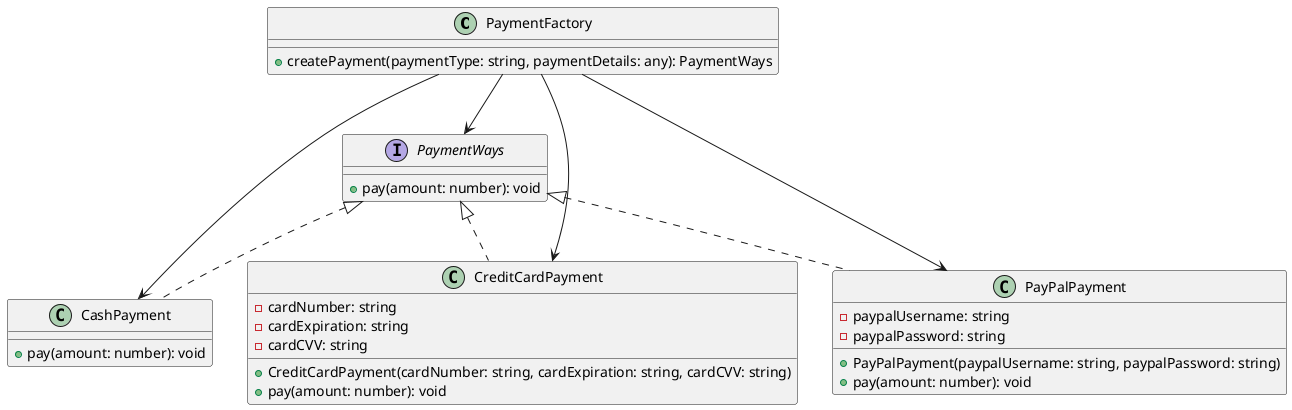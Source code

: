 @startuml

class PaymentFactory {
  + createPayment(paymentType: string, paymentDetails: any): PaymentWays
}

interface PaymentWays {
  + pay(amount: number): void
}

class CashPayment {
  + pay(amount: number): void
}

class CreditCardPayment {
  - cardNumber: string
  - cardExpiration: string
  - cardCVV: string
  + CreditCardPayment(cardNumber: string, cardExpiration: string, cardCVV: string)
  + pay(amount: number): void
}

class PayPalPayment {
  - paypalUsername: string
  - paypalPassword: string
  + PayPalPayment(paypalUsername: string, paypalPassword: string)
  + pay(amount: number): void
}

PaymentFactory --> PaymentWays
PaymentFactory --> CashPayment
PaymentFactory --> CreditCardPayment
PaymentFactory --> PayPalPayment

PaymentWays <|.. CashPayment
PaymentWays <|.. CreditCardPayment
PaymentWays <|.. PayPalPayment

@enduml











